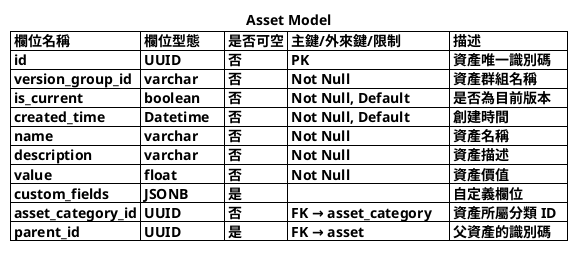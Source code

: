 @startuml
title
  Asset Model
  |= 欄位名稱         |= 欄位型態   |= 是否可空 | 主鍵/外來鍵/限制         |= 描述             |
  | id              | UUID        | 否       | PK                      | 資產唯一識別碼    |
  | version_group_id| varchar     | 否       | Not Null                | 資產群組名稱      |
  | is_current      | boolean     | 否       | Not Null, Default       | 是否為目前版本    |
  | created_time    | Datetime    | 否       | Not Null, Default       | 創建時間          |
  | name            | varchar     | 否       | Not Null                | 資產名稱          |
  | description     | varchar     | 否       | Not Null                | 資產描述          |
  | value           | float       | 否       | Not Null                | 資產價值          |
  | custom_fields   | JSONB       | 是       |                          | 自定義欄位        |
  | asset_category_id | UUID      | 否       | FK → asset_category     | 資產所屬分類 ID   |
  | parent_id       | UUID        | 是       | FK → asset              | 父資產的識別碼    |
end title
@enduml

